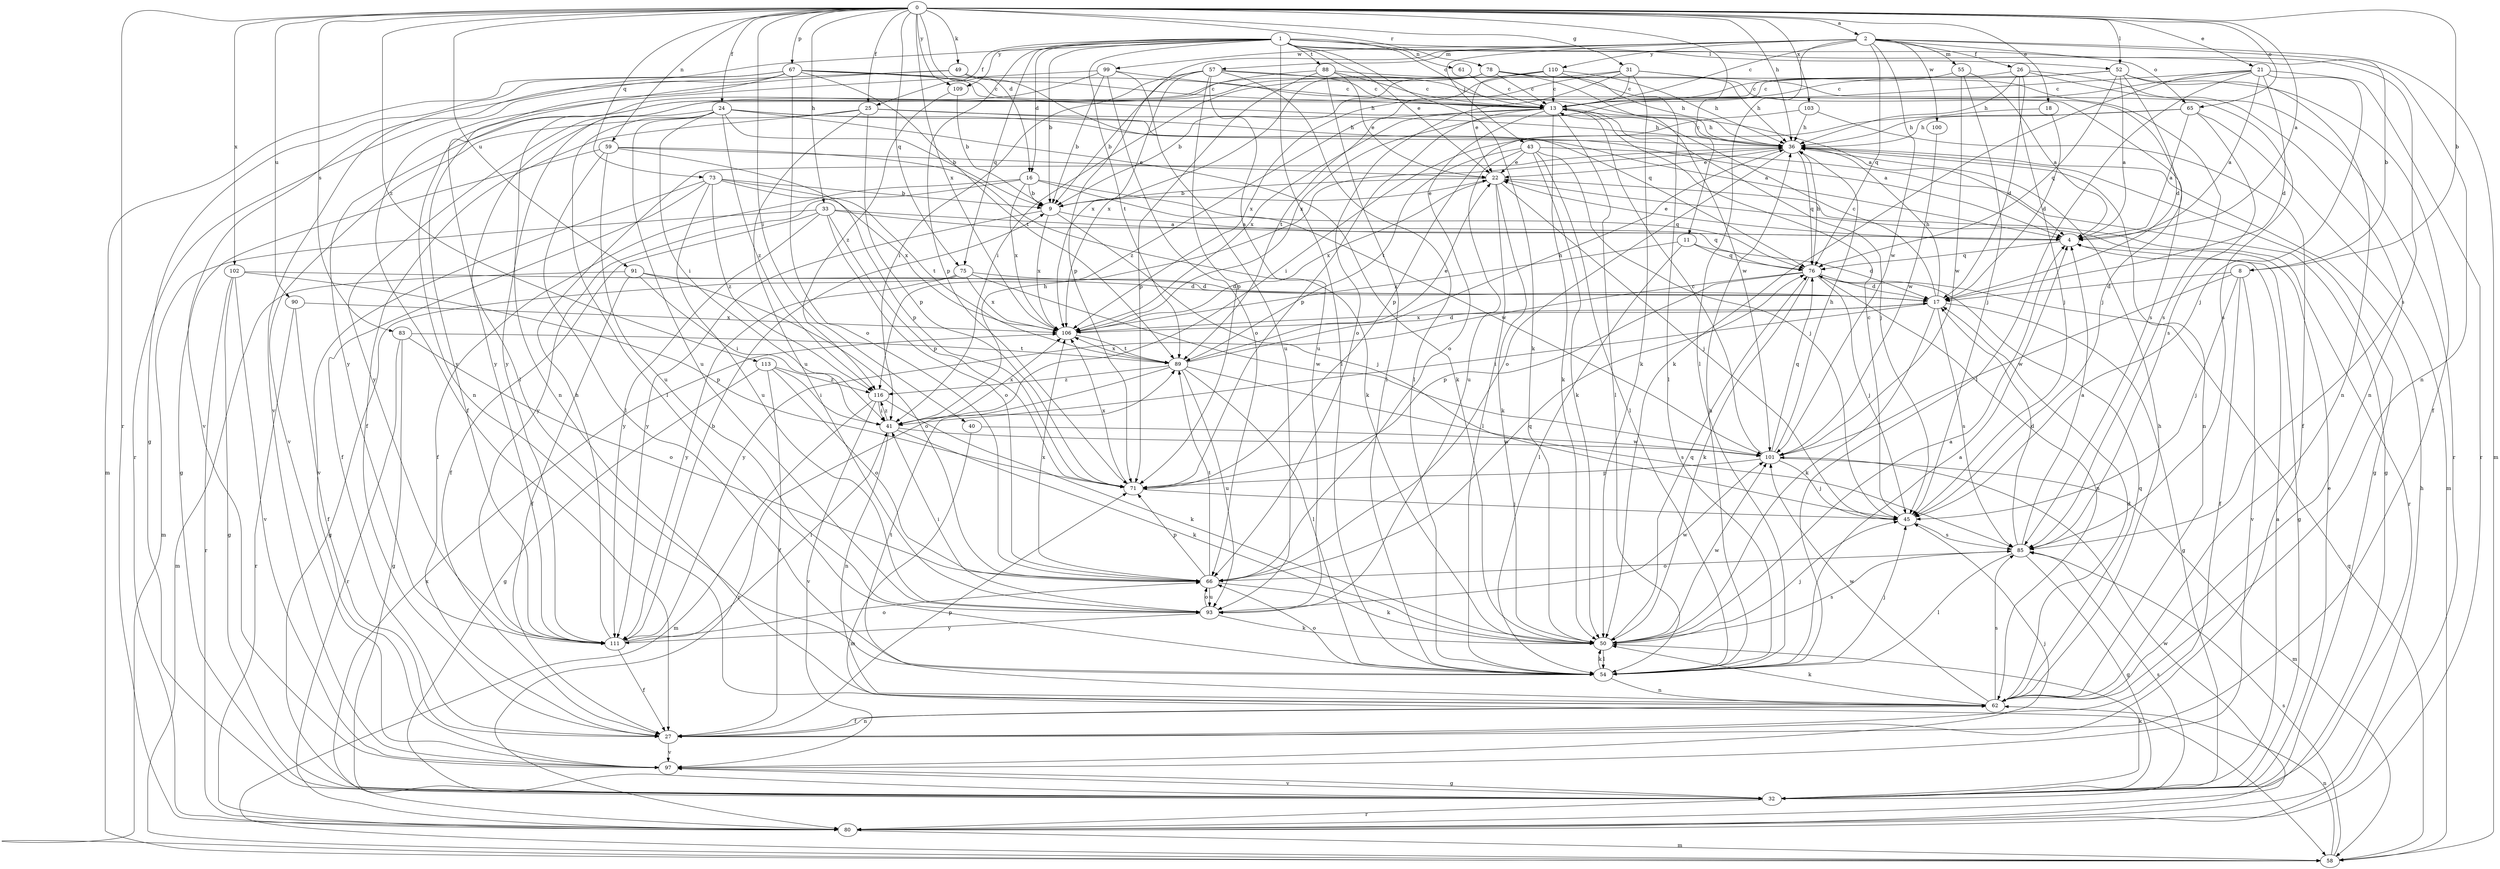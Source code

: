 strict digraph  {
0;
1;
2;
4;
8;
9;
11;
13;
16;
17;
18;
21;
22;
24;
25;
26;
27;
31;
32;
33;
36;
40;
41;
43;
45;
49;
50;
52;
54;
55;
57;
58;
59;
61;
62;
65;
66;
67;
71;
73;
75;
76;
78;
80;
83;
85;
88;
89;
90;
91;
93;
97;
99;
100;
101;
102;
103;
106;
109;
110;
111;
113;
116;
0 -> 2  [label=a];
0 -> 4  [label=a];
0 -> 8  [label=b];
0 -> 11  [label=c];
0 -> 16  [label=d];
0 -> 18  [label=e];
0 -> 21  [label=e];
0 -> 24  [label=f];
0 -> 25  [label=f];
0 -> 31  [label=g];
0 -> 33  [label=h];
0 -> 36  [label=h];
0 -> 40  [label=i];
0 -> 49  [label=k];
0 -> 52  [label=l];
0 -> 59  [label=n];
0 -> 65  [label=o];
0 -> 67  [label=p];
0 -> 73  [label=q];
0 -> 75  [label=q];
0 -> 78  [label=r];
0 -> 80  [label=r];
0 -> 83  [label=s];
0 -> 90  [label=u];
0 -> 91  [label=u];
0 -> 102  [label=x];
0 -> 103  [label=x];
0 -> 106  [label=x];
0 -> 109  [label=y];
0 -> 113  [label=z];
1 -> 8  [label=b];
1 -> 9  [label=b];
1 -> 13  [label=c];
1 -> 16  [label=d];
1 -> 22  [label=e];
1 -> 25  [label=f];
1 -> 50  [label=k];
1 -> 52  [label=l];
1 -> 54  [label=l];
1 -> 61  [label=n];
1 -> 71  [label=p];
1 -> 75  [label=q];
1 -> 85  [label=s];
1 -> 88  [label=t];
1 -> 89  [label=t];
1 -> 97  [label=v];
1 -> 109  [label=y];
2 -> 13  [label=c];
2 -> 26  [label=f];
2 -> 43  [label=j];
2 -> 54  [label=l];
2 -> 55  [label=m];
2 -> 57  [label=m];
2 -> 58  [label=m];
2 -> 62  [label=n];
2 -> 65  [label=o];
2 -> 71  [label=p];
2 -> 76  [label=q];
2 -> 99  [label=w];
2 -> 100  [label=w];
2 -> 101  [label=w];
2 -> 110  [label=y];
4 -> 22  [label=e];
4 -> 32  [label=g];
4 -> 76  [label=q];
8 -> 17  [label=d];
8 -> 27  [label=f];
8 -> 45  [label=j];
8 -> 97  [label=v];
8 -> 101  [label=w];
9 -> 4  [label=a];
9 -> 22  [label=e];
9 -> 45  [label=j];
9 -> 106  [label=x];
9 -> 111  [label=y];
11 -> 17  [label=d];
11 -> 54  [label=l];
11 -> 76  [label=q];
11 -> 106  [label=x];
13 -> 36  [label=h];
13 -> 45  [label=j];
13 -> 50  [label=k];
13 -> 54  [label=l];
13 -> 66  [label=o];
13 -> 71  [label=p];
13 -> 106  [label=x];
13 -> 116  [label=z];
16 -> 9  [label=b];
16 -> 27  [label=f];
16 -> 76  [label=q];
16 -> 101  [label=w];
16 -> 106  [label=x];
16 -> 111  [label=y];
17 -> 13  [label=c];
17 -> 32  [label=g];
17 -> 36  [label=h];
17 -> 41  [label=i];
17 -> 50  [label=k];
17 -> 85  [label=s];
17 -> 106  [label=x];
18 -> 17  [label=d];
18 -> 36  [label=h];
21 -> 4  [label=a];
21 -> 13  [label=c];
21 -> 17  [label=d];
21 -> 45  [label=j];
21 -> 50  [label=k];
21 -> 54  [label=l];
21 -> 80  [label=r];
21 -> 106  [label=x];
22 -> 9  [label=b];
22 -> 45  [label=j];
22 -> 50  [label=k];
22 -> 54  [label=l];
22 -> 80  [label=r];
22 -> 106  [label=x];
24 -> 4  [label=a];
24 -> 9  [label=b];
24 -> 36  [label=h];
24 -> 41  [label=i];
24 -> 50  [label=k];
24 -> 54  [label=l];
24 -> 93  [label=u];
24 -> 111  [label=y];
24 -> 116  [label=z];
25 -> 4  [label=a];
25 -> 27  [label=f];
25 -> 36  [label=h];
25 -> 71  [label=p];
25 -> 93  [label=u];
25 -> 97  [label=v];
26 -> 13  [label=c];
26 -> 17  [label=d];
26 -> 36  [label=h];
26 -> 45  [label=j];
26 -> 62  [label=n];
26 -> 80  [label=r];
27 -> 62  [label=n];
27 -> 71  [label=p];
27 -> 97  [label=v];
31 -> 13  [label=c];
31 -> 36  [label=h];
31 -> 45  [label=j];
31 -> 50  [label=k];
31 -> 66  [label=o];
31 -> 89  [label=t];
31 -> 106  [label=x];
32 -> 4  [label=a];
32 -> 22  [label=e];
32 -> 50  [label=k];
32 -> 80  [label=r];
32 -> 85  [label=s];
32 -> 97  [label=v];
33 -> 4  [label=a];
33 -> 27  [label=f];
33 -> 58  [label=m];
33 -> 66  [label=o];
33 -> 71  [label=p];
33 -> 76  [label=q];
33 -> 111  [label=y];
36 -> 22  [label=e];
36 -> 32  [label=g];
36 -> 62  [label=n];
36 -> 66  [label=o];
36 -> 76  [label=q];
40 -> 58  [label=m];
40 -> 101  [label=w];
41 -> 36  [label=h];
41 -> 50  [label=k];
41 -> 62  [label=n];
41 -> 101  [label=w];
41 -> 106  [label=x];
41 -> 116  [label=z];
43 -> 22  [label=e];
43 -> 32  [label=g];
43 -> 45  [label=j];
43 -> 50  [label=k];
43 -> 54  [label=l];
43 -> 89  [label=t];
43 -> 93  [label=u];
45 -> 13  [label=c];
45 -> 85  [label=s];
49 -> 13  [label=c];
49 -> 62  [label=n];
49 -> 76  [label=q];
49 -> 80  [label=r];
50 -> 4  [label=a];
50 -> 45  [label=j];
50 -> 54  [label=l];
50 -> 76  [label=q];
50 -> 85  [label=s];
50 -> 101  [label=w];
52 -> 4  [label=a];
52 -> 13  [label=c];
52 -> 17  [label=d];
52 -> 27  [label=f];
52 -> 62  [label=n];
52 -> 76  [label=q];
52 -> 111  [label=y];
54 -> 4  [label=a];
54 -> 36  [label=h];
54 -> 45  [label=j];
54 -> 50  [label=k];
54 -> 62  [label=n];
54 -> 66  [label=o];
55 -> 4  [label=a];
55 -> 13  [label=c];
55 -> 45  [label=j];
55 -> 101  [label=w];
57 -> 4  [label=a];
57 -> 9  [label=b];
57 -> 13  [label=c];
57 -> 41  [label=i];
57 -> 54  [label=l];
57 -> 71  [label=p];
57 -> 93  [label=u];
57 -> 106  [label=x];
58 -> 62  [label=n];
58 -> 76  [label=q];
58 -> 85  [label=s];
59 -> 22  [label=e];
59 -> 32  [label=g];
59 -> 50  [label=k];
59 -> 54  [label=l];
59 -> 71  [label=p];
59 -> 93  [label=u];
61 -> 13  [label=c];
62 -> 17  [label=d];
62 -> 27  [label=f];
62 -> 36  [label=h];
62 -> 50  [label=k];
62 -> 76  [label=q];
62 -> 85  [label=s];
62 -> 89  [label=t];
62 -> 101  [label=w];
65 -> 4  [label=a];
65 -> 36  [label=h];
65 -> 41  [label=i];
65 -> 58  [label=m];
65 -> 85  [label=s];
66 -> 50  [label=k];
66 -> 71  [label=p];
66 -> 76  [label=q];
66 -> 89  [label=t];
66 -> 93  [label=u];
66 -> 106  [label=x];
67 -> 13  [label=c];
67 -> 32  [label=g];
67 -> 36  [label=h];
67 -> 54  [label=l];
67 -> 58  [label=m];
67 -> 66  [label=o];
67 -> 85  [label=s];
67 -> 89  [label=t];
67 -> 97  [label=v];
71 -> 45  [label=j];
71 -> 106  [label=x];
73 -> 9  [label=b];
73 -> 27  [label=f];
73 -> 89  [label=t];
73 -> 93  [label=u];
73 -> 97  [label=v];
73 -> 106  [label=x];
73 -> 116  [label=z];
75 -> 17  [label=d];
75 -> 32  [label=g];
75 -> 101  [label=w];
75 -> 106  [label=x];
75 -> 111  [label=y];
76 -> 17  [label=d];
76 -> 36  [label=h];
76 -> 45  [label=j];
76 -> 50  [label=k];
76 -> 62  [label=n];
76 -> 71  [label=p];
76 -> 111  [label=y];
78 -> 13  [label=c];
78 -> 36  [label=h];
78 -> 41  [label=i];
78 -> 85  [label=s];
78 -> 101  [label=w];
78 -> 106  [label=x];
78 -> 111  [label=y];
80 -> 36  [label=h];
80 -> 58  [label=m];
80 -> 101  [label=w];
80 -> 106  [label=x];
83 -> 32  [label=g];
83 -> 66  [label=o];
83 -> 80  [label=r];
83 -> 89  [label=t];
85 -> 4  [label=a];
85 -> 17  [label=d];
85 -> 32  [label=g];
85 -> 54  [label=l];
85 -> 66  [label=o];
88 -> 13  [label=c];
88 -> 22  [label=e];
88 -> 54  [label=l];
88 -> 71  [label=p];
88 -> 85  [label=s];
88 -> 111  [label=y];
89 -> 22  [label=e];
89 -> 36  [label=h];
89 -> 54  [label=l];
89 -> 80  [label=r];
89 -> 85  [label=s];
89 -> 93  [label=u];
89 -> 106  [label=x];
89 -> 116  [label=z];
90 -> 27  [label=f];
90 -> 80  [label=r];
90 -> 106  [label=x];
91 -> 17  [label=d];
91 -> 27  [label=f];
91 -> 41  [label=i];
91 -> 58  [label=m];
91 -> 66  [label=o];
93 -> 41  [label=i];
93 -> 50  [label=k];
93 -> 66  [label=o];
93 -> 101  [label=w];
93 -> 111  [label=y];
97 -> 32  [label=g];
97 -> 45  [label=j];
99 -> 9  [label=b];
99 -> 13  [label=c];
99 -> 27  [label=f];
99 -> 62  [label=n];
99 -> 66  [label=o];
99 -> 93  [label=u];
100 -> 101  [label=w];
101 -> 13  [label=c];
101 -> 36  [label=h];
101 -> 45  [label=j];
101 -> 58  [label=m];
101 -> 71  [label=p];
101 -> 76  [label=q];
102 -> 17  [label=d];
102 -> 32  [label=g];
102 -> 71  [label=p];
102 -> 80  [label=r];
102 -> 97  [label=v];
103 -> 27  [label=f];
103 -> 36  [label=h];
103 -> 71  [label=p];
106 -> 17  [label=d];
106 -> 89  [label=t];
109 -> 9  [label=b];
109 -> 116  [label=z];
110 -> 9  [label=b];
110 -> 13  [label=c];
110 -> 22  [label=e];
110 -> 36  [label=h];
110 -> 54  [label=l];
110 -> 111  [label=y];
111 -> 9  [label=b];
111 -> 27  [label=f];
111 -> 36  [label=h];
111 -> 41  [label=i];
111 -> 66  [label=o];
113 -> 27  [label=f];
113 -> 32  [label=g];
113 -> 41  [label=i];
113 -> 66  [label=o];
113 -> 116  [label=z];
116 -> 41  [label=i];
116 -> 50  [label=k];
116 -> 58  [label=m];
116 -> 97  [label=v];
}
